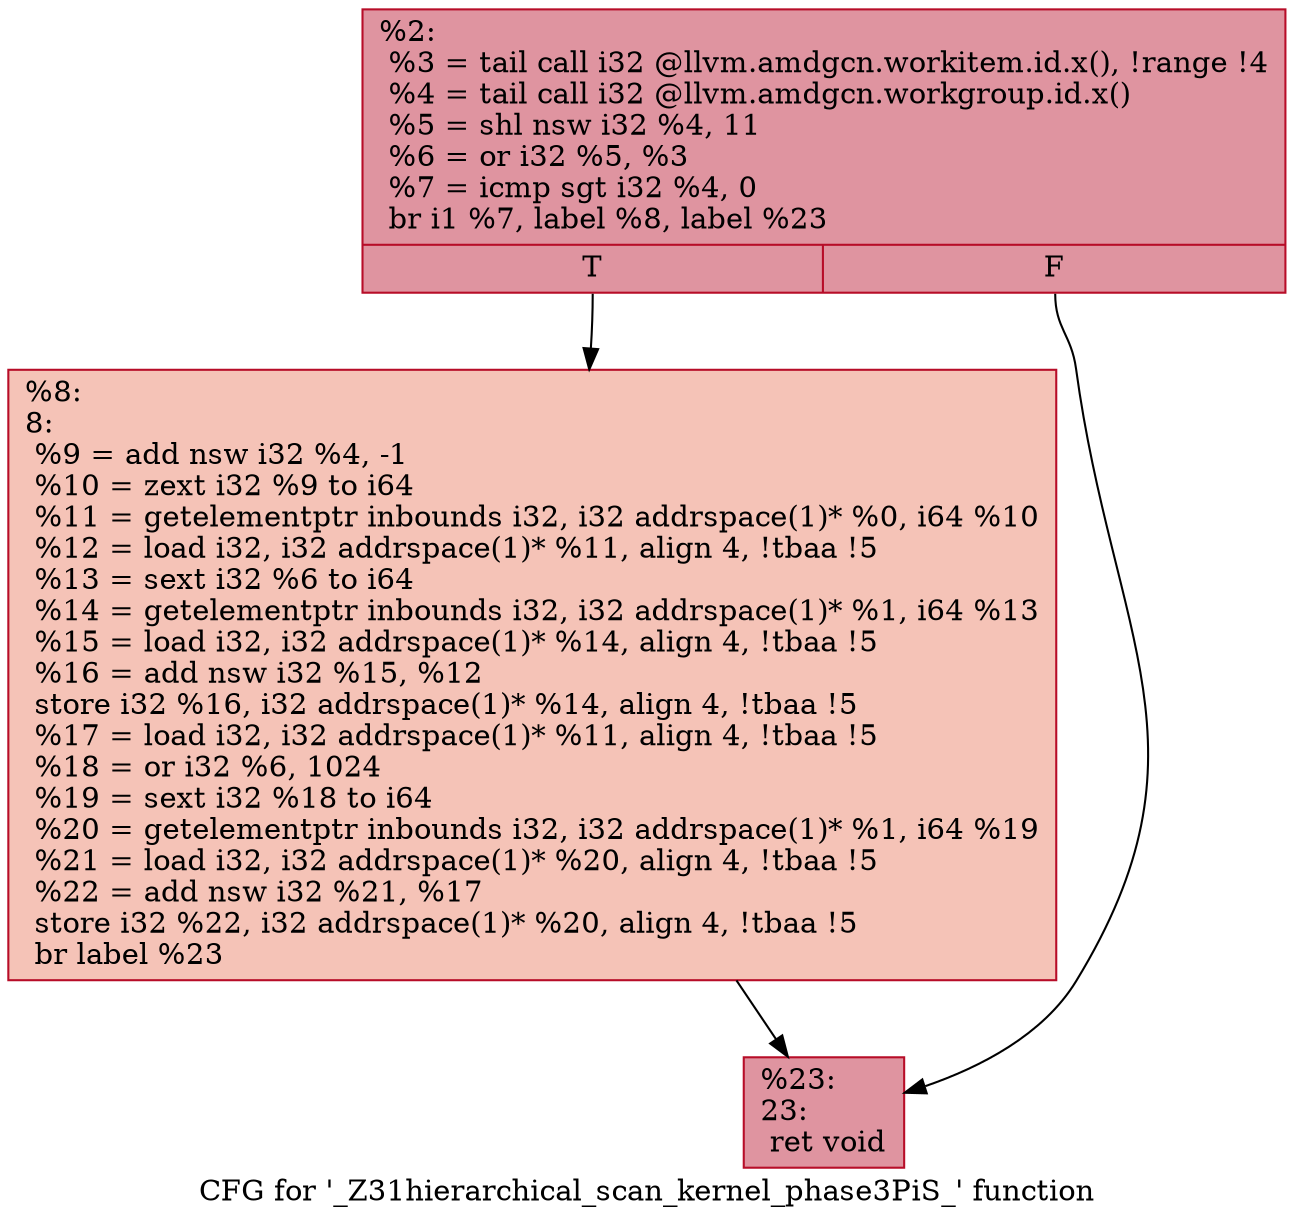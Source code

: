 digraph "CFG for '_Z31hierarchical_scan_kernel_phase3PiS_' function" {
	label="CFG for '_Z31hierarchical_scan_kernel_phase3PiS_' function";

	Node0x5148f40 [shape=record,color="#b70d28ff", style=filled, fillcolor="#b70d2870",label="{%2:\l  %3 = tail call i32 @llvm.amdgcn.workitem.id.x(), !range !4\l  %4 = tail call i32 @llvm.amdgcn.workgroup.id.x()\l  %5 = shl nsw i32 %4, 11\l  %6 = or i32 %5, %3\l  %7 = icmp sgt i32 %4, 0\l  br i1 %7, label %8, label %23\l|{<s0>T|<s1>F}}"];
	Node0x5148f40:s0 -> Node0x514a730;
	Node0x5148f40:s1 -> Node0x514a7c0;
	Node0x514a730 [shape=record,color="#b70d28ff", style=filled, fillcolor="#e8765c70",label="{%8:\l8:                                                \l  %9 = add nsw i32 %4, -1\l  %10 = zext i32 %9 to i64\l  %11 = getelementptr inbounds i32, i32 addrspace(1)* %0, i64 %10\l  %12 = load i32, i32 addrspace(1)* %11, align 4, !tbaa !5\l  %13 = sext i32 %6 to i64\l  %14 = getelementptr inbounds i32, i32 addrspace(1)* %1, i64 %13\l  %15 = load i32, i32 addrspace(1)* %14, align 4, !tbaa !5\l  %16 = add nsw i32 %15, %12\l  store i32 %16, i32 addrspace(1)* %14, align 4, !tbaa !5\l  %17 = load i32, i32 addrspace(1)* %11, align 4, !tbaa !5\l  %18 = or i32 %6, 1024\l  %19 = sext i32 %18 to i64\l  %20 = getelementptr inbounds i32, i32 addrspace(1)* %1, i64 %19\l  %21 = load i32, i32 addrspace(1)* %20, align 4, !tbaa !5\l  %22 = add nsw i32 %21, %17\l  store i32 %22, i32 addrspace(1)* %20, align 4, !tbaa !5\l  br label %23\l}"];
	Node0x514a730 -> Node0x514a7c0;
	Node0x514a7c0 [shape=record,color="#b70d28ff", style=filled, fillcolor="#b70d2870",label="{%23:\l23:                                               \l  ret void\l}"];
}
